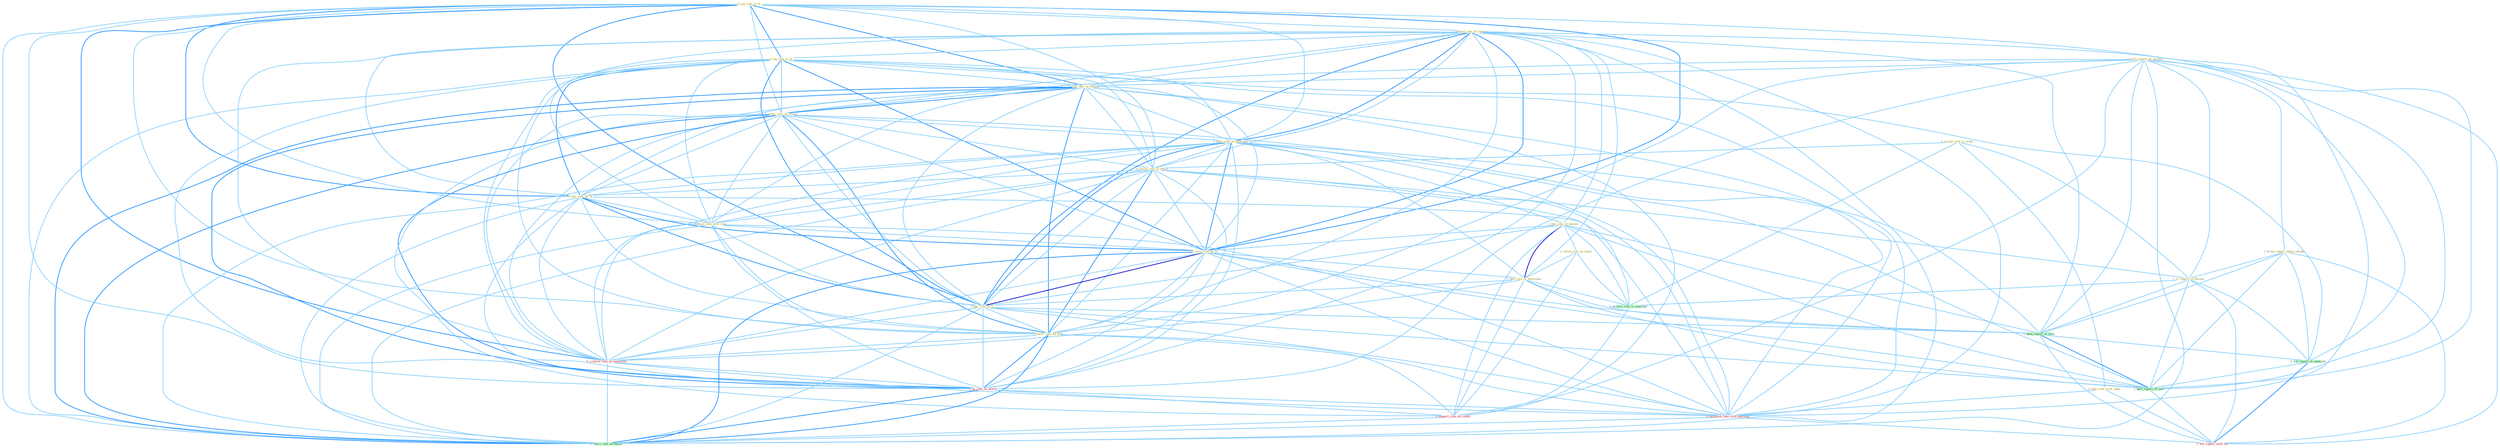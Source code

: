 Graph G{ 
    node
    [shape=polygon,style=filled,width=.5,height=.06,color="#BDFCC9",fixedsize=true,fontsize=4,
    fontcolor="#2f4f4f"];
    {node
    [color="#ffffe0", fontcolor="#8b7d6b"] "0_set_rate_at_% " "1_expect_rate_of_return " "1_scrutin_report_on_product " "0_cut_rate_to_% " "1_set_rate_on_refund " "1_reduc_rate_on_incom " "0_accept_risk_in_order " "1_have_rate_of_othernum " "0_lower_rate_in_effort " "0_rais_rate_by_% " "1_plai_role_of_dummi " "0_boost_rate_over_year " "1_relish_role_as_home " "0_take_risk_with_capit " "1_brush_report_about_infight " "1_carri_rate_of_% " "1_plai_role_of_entitynam " "1_pai_rate_of_% " "1_is_report_in_bureau " "1_lower_rate_on_debt "}
{node [color="#fff0f5", fontcolor="#b22222"] "0_confirm_rate_at_entitynam " "0_ha_rate_on_morn " "0_support_role_on_condit " "0_establish_rate_with_descend " "0_file_report_with_the "}
edge [color="#B0E2FF"];

	"0_set_rate_at_% " -- "1_expect_rate_of_return " [w="1", color="#87cefa" ];
	"0_set_rate_at_% " -- "0_cut_rate_to_% " [w="2", color="#1e90ff" , len=0.8];
	"0_set_rate_at_% " -- "1_set_rate_on_refund " [w="2", color="#1e90ff" , len=0.8];
	"0_set_rate_at_% " -- "1_reduc_rate_on_incom " [w="1", color="#87cefa" ];
	"0_set_rate_at_% " -- "1_have_rate_of_othernum " [w="1", color="#87cefa" ];
	"0_set_rate_at_% " -- "0_lower_rate_in_effort " [w="1", color="#87cefa" ];
	"0_set_rate_at_% " -- "0_rais_rate_by_% " [w="2", color="#1e90ff" , len=0.8];
	"0_set_rate_at_% " -- "0_boost_rate_over_year " [w="1", color="#87cefa" ];
	"0_set_rate_at_% " -- "1_carri_rate_of_% " [w="2", color="#1e90ff" , len=0.8];
	"0_set_rate_at_% " -- "1_pai_rate_of_% " [w="2", color="#1e90ff" , len=0.8];
	"0_set_rate_at_% " -- "1_lower_rate_on_debt " [w="1", color="#87cefa" ];
	"0_set_rate_at_% " -- "0_confirm_rate_at_entitynam " [w="2", color="#1e90ff" , len=0.8];
	"0_set_rate_at_% " -- "0_ha_rate_on_morn " [w="1", color="#87cefa" ];
	"0_set_rate_at_% " -- "0_establish_rate_with_descend " [w="1", color="#87cefa" ];
	"0_set_rate_at_% " -- "1_carri_rate_on_balanc " [w="1", color="#87cefa" ];
	"1_expect_rate_of_return " -- "0_cut_rate_to_% " [w="1", color="#87cefa" ];
	"1_expect_rate_of_return " -- "1_set_rate_on_refund " [w="1", color="#87cefa" ];
	"1_expect_rate_of_return " -- "1_reduc_rate_on_incom " [w="1", color="#87cefa" ];
	"1_expect_rate_of_return " -- "1_have_rate_of_othernum " [w="2", color="#1e90ff" , len=0.8];
	"1_expect_rate_of_return " -- "0_lower_rate_in_effort " [w="1", color="#87cefa" ];
	"1_expect_rate_of_return " -- "0_rais_rate_by_% " [w="1", color="#87cefa" ];
	"1_expect_rate_of_return " -- "1_plai_role_of_dummi " [w="1", color="#87cefa" ];
	"1_expect_rate_of_return " -- "0_boost_rate_over_year " [w="1", color="#87cefa" ];
	"1_expect_rate_of_return " -- "1_carri_rate_of_% " [w="2", color="#1e90ff" , len=0.8];
	"1_expect_rate_of_return " -- "1_plai_role_of_entitynam " [w="1", color="#87cefa" ];
	"1_expect_rate_of_return " -- "1_pai_rate_of_% " [w="2", color="#1e90ff" , len=0.8];
	"1_expect_rate_of_return " -- "1_lower_rate_on_debt " [w="1", color="#87cefa" ];
	"1_expect_rate_of_return " -- "0_confirm_rate_at_entitynam " [w="1", color="#87cefa" ];
	"1_expect_rate_of_return " -- "1_been_report_of_firm " [w="1", color="#87cefa" ];
	"1_expect_rate_of_return " -- "0_ha_rate_on_morn " [w="1", color="#87cefa" ];
	"1_expect_rate_of_return " -- "1_hurt_report_of_earn " [w="1", color="#87cefa" ];
	"1_expect_rate_of_return " -- "0_establish_rate_with_descend " [w="1", color="#87cefa" ];
	"1_expect_rate_of_return " -- "1_carri_rate_on_balanc " [w="1", color="#87cefa" ];
	"1_scrutin_report_on_product " -- "1_set_rate_on_refund " [w="1", color="#87cefa" ];
	"1_scrutin_report_on_product " -- "1_reduc_rate_on_incom " [w="1", color="#87cefa" ];
	"1_scrutin_report_on_product " -- "1_brush_report_about_infight " [w="1", color="#87cefa" ];
	"1_scrutin_report_on_product " -- "1_is_report_in_bureau " [w="1", color="#87cefa" ];
	"1_scrutin_report_on_product " -- "1_lower_rate_on_debt " [w="1", color="#87cefa" ];
	"1_scrutin_report_on_product " -- "1_been_report_of_firm " [w="1", color="#87cefa" ];
	"1_scrutin_report_on_product " -- "1_file_report_to_network " [w="1", color="#87cefa" ];
	"1_scrutin_report_on_product " -- "0_ha_rate_on_morn " [w="1", color="#87cefa" ];
	"1_scrutin_report_on_product " -- "1_hurt_report_of_earn " [w="1", color="#87cefa" ];
	"1_scrutin_report_on_product " -- "0_support_role_on_condit " [w="1", color="#87cefa" ];
	"1_scrutin_report_on_product " -- "1_carri_rate_on_balanc " [w="1", color="#87cefa" ];
	"1_scrutin_report_on_product " -- "0_file_report_with_the " [w="1", color="#87cefa" ];
	"0_cut_rate_to_% " -- "1_set_rate_on_refund " [w="1", color="#87cefa" ];
	"0_cut_rate_to_% " -- "1_reduc_rate_on_incom " [w="1", color="#87cefa" ];
	"0_cut_rate_to_% " -- "1_have_rate_of_othernum " [w="1", color="#87cefa" ];
	"0_cut_rate_to_% " -- "0_lower_rate_in_effort " [w="1", color="#87cefa" ];
	"0_cut_rate_to_% " -- "0_rais_rate_by_% " [w="2", color="#1e90ff" , len=0.8];
	"0_cut_rate_to_% " -- "0_boost_rate_over_year " [w="1", color="#87cefa" ];
	"0_cut_rate_to_% " -- "1_carri_rate_of_% " [w="2", color="#1e90ff" , len=0.8];
	"0_cut_rate_to_% " -- "1_pai_rate_of_% " [w="2", color="#1e90ff" , len=0.8];
	"0_cut_rate_to_% " -- "1_lower_rate_on_debt " [w="1", color="#87cefa" ];
	"0_cut_rate_to_% " -- "0_confirm_rate_at_entitynam " [w="1", color="#87cefa" ];
	"0_cut_rate_to_% " -- "1_file_report_to_network " [w="1", color="#87cefa" ];
	"0_cut_rate_to_% " -- "0_ha_rate_on_morn " [w="1", color="#87cefa" ];
	"0_cut_rate_to_% " -- "0_establish_rate_with_descend " [w="1", color="#87cefa" ];
	"0_cut_rate_to_% " -- "1_carri_rate_on_balanc " [w="1", color="#87cefa" ];
	"1_set_rate_on_refund " -- "1_reduc_rate_on_incom " [w="2", color="#1e90ff" , len=0.8];
	"1_set_rate_on_refund " -- "1_have_rate_of_othernum " [w="1", color="#87cefa" ];
	"1_set_rate_on_refund " -- "0_lower_rate_in_effort " [w="1", color="#87cefa" ];
	"1_set_rate_on_refund " -- "0_rais_rate_by_% " [w="1", color="#87cefa" ];
	"1_set_rate_on_refund " -- "0_boost_rate_over_year " [w="1", color="#87cefa" ];
	"1_set_rate_on_refund " -- "1_carri_rate_of_% " [w="1", color="#87cefa" ];
	"1_set_rate_on_refund " -- "1_pai_rate_of_% " [w="1", color="#87cefa" ];
	"1_set_rate_on_refund " -- "1_lower_rate_on_debt " [w="2", color="#1e90ff" , len=0.8];
	"1_set_rate_on_refund " -- "0_confirm_rate_at_entitynam " [w="1", color="#87cefa" ];
	"1_set_rate_on_refund " -- "0_ha_rate_on_morn " [w="2", color="#1e90ff" , len=0.8];
	"1_set_rate_on_refund " -- "0_support_role_on_condit " [w="1", color="#87cefa" ];
	"1_set_rate_on_refund " -- "0_establish_rate_with_descend " [w="1", color="#87cefa" ];
	"1_set_rate_on_refund " -- "1_carri_rate_on_balanc " [w="2", color="#1e90ff" , len=0.8];
	"1_reduc_rate_on_incom " -- "1_have_rate_of_othernum " [w="1", color="#87cefa" ];
	"1_reduc_rate_on_incom " -- "0_lower_rate_in_effort " [w="1", color="#87cefa" ];
	"1_reduc_rate_on_incom " -- "0_rais_rate_by_% " [w="1", color="#87cefa" ];
	"1_reduc_rate_on_incom " -- "0_boost_rate_over_year " [w="1", color="#87cefa" ];
	"1_reduc_rate_on_incom " -- "1_carri_rate_of_% " [w="1", color="#87cefa" ];
	"1_reduc_rate_on_incom " -- "1_pai_rate_of_% " [w="1", color="#87cefa" ];
	"1_reduc_rate_on_incom " -- "1_lower_rate_on_debt " [w="2", color="#1e90ff" , len=0.8];
	"1_reduc_rate_on_incom " -- "0_confirm_rate_at_entitynam " [w="1", color="#87cefa" ];
	"1_reduc_rate_on_incom " -- "0_ha_rate_on_morn " [w="2", color="#1e90ff" , len=0.8];
	"1_reduc_rate_on_incom " -- "0_support_role_on_condit " [w="1", color="#87cefa" ];
	"1_reduc_rate_on_incom " -- "0_establish_rate_with_descend " [w="1", color="#87cefa" ];
	"1_reduc_rate_on_incom " -- "1_carri_rate_on_balanc " [w="2", color="#1e90ff" , len=0.8];
	"0_accept_risk_in_order " -- "0_lower_rate_in_effort " [w="1", color="#87cefa" ];
	"0_accept_risk_in_order " -- "0_take_risk_with_capit " [w="1", color="#87cefa" ];
	"0_accept_risk_in_order " -- "1_is_report_in_bureau " [w="1", color="#87cefa" ];
	"0_accept_risk_in_order " -- "1_portrai_role_in_yearnum " [w="1", color="#87cefa" ];
	"1_have_rate_of_othernum " -- "0_lower_rate_in_effort " [w="1", color="#87cefa" ];
	"1_have_rate_of_othernum " -- "0_rais_rate_by_% " [w="1", color="#87cefa" ];
	"1_have_rate_of_othernum " -- "1_plai_role_of_dummi " [w="1", color="#87cefa" ];
	"1_have_rate_of_othernum " -- "0_boost_rate_over_year " [w="1", color="#87cefa" ];
	"1_have_rate_of_othernum " -- "1_carri_rate_of_% " [w="2", color="#1e90ff" , len=0.8];
	"1_have_rate_of_othernum " -- "1_plai_role_of_entitynam " [w="1", color="#87cefa" ];
	"1_have_rate_of_othernum " -- "1_pai_rate_of_% " [w="2", color="#1e90ff" , len=0.8];
	"1_have_rate_of_othernum " -- "1_lower_rate_on_debt " [w="1", color="#87cefa" ];
	"1_have_rate_of_othernum " -- "0_confirm_rate_at_entitynam " [w="1", color="#87cefa" ];
	"1_have_rate_of_othernum " -- "1_been_report_of_firm " [w="1", color="#87cefa" ];
	"1_have_rate_of_othernum " -- "0_ha_rate_on_morn " [w="1", color="#87cefa" ];
	"1_have_rate_of_othernum " -- "1_hurt_report_of_earn " [w="1", color="#87cefa" ];
	"1_have_rate_of_othernum " -- "0_establish_rate_with_descend " [w="1", color="#87cefa" ];
	"1_have_rate_of_othernum " -- "1_carri_rate_on_balanc " [w="1", color="#87cefa" ];
	"0_lower_rate_in_effort " -- "0_rais_rate_by_% " [w="1", color="#87cefa" ];
	"0_lower_rate_in_effort " -- "0_boost_rate_over_year " [w="1", color="#87cefa" ];
	"0_lower_rate_in_effort " -- "1_carri_rate_of_% " [w="1", color="#87cefa" ];
	"0_lower_rate_in_effort " -- "1_pai_rate_of_% " [w="1", color="#87cefa" ];
	"0_lower_rate_in_effort " -- "1_is_report_in_bureau " [w="1", color="#87cefa" ];
	"0_lower_rate_in_effort " -- "1_lower_rate_on_debt " [w="2", color="#1e90ff" , len=0.8];
	"0_lower_rate_in_effort " -- "0_confirm_rate_at_entitynam " [w="1", color="#87cefa" ];
	"0_lower_rate_in_effort " -- "1_portrai_role_in_yearnum " [w="1", color="#87cefa" ];
	"0_lower_rate_in_effort " -- "0_ha_rate_on_morn " [w="1", color="#87cefa" ];
	"0_lower_rate_in_effort " -- "0_establish_rate_with_descend " [w="1", color="#87cefa" ];
	"0_lower_rate_in_effort " -- "1_carri_rate_on_balanc " [w="1", color="#87cefa" ];
	"0_rais_rate_by_% " -- "0_boost_rate_over_year " [w="1", color="#87cefa" ];
	"0_rais_rate_by_% " -- "1_carri_rate_of_% " [w="2", color="#1e90ff" , len=0.8];
	"0_rais_rate_by_% " -- "1_pai_rate_of_% " [w="2", color="#1e90ff" , len=0.8];
	"0_rais_rate_by_% " -- "1_lower_rate_on_debt " [w="1", color="#87cefa" ];
	"0_rais_rate_by_% " -- "0_confirm_rate_at_entitynam " [w="1", color="#87cefa" ];
	"0_rais_rate_by_% " -- "0_ha_rate_on_morn " [w="1", color="#87cefa" ];
	"0_rais_rate_by_% " -- "0_establish_rate_with_descend " [w="1", color="#87cefa" ];
	"0_rais_rate_by_% " -- "1_carri_rate_on_balanc " [w="1", color="#87cefa" ];
	"1_plai_role_of_dummi " -- "1_relish_role_as_home " [w="1", color="#87cefa" ];
	"1_plai_role_of_dummi " -- "1_carri_rate_of_% " [w="1", color="#87cefa" ];
	"1_plai_role_of_dummi " -- "1_plai_role_of_entitynam " [w="3", color="#0000cd" , len=0.6];
	"1_plai_role_of_dummi " -- "1_pai_rate_of_% " [w="1", color="#87cefa" ];
	"1_plai_role_of_dummi " -- "1_been_report_of_firm " [w="1", color="#87cefa" ];
	"1_plai_role_of_dummi " -- "1_portrai_role_in_yearnum " [w="1", color="#87cefa" ];
	"1_plai_role_of_dummi " -- "1_hurt_report_of_earn " [w="1", color="#87cefa" ];
	"1_plai_role_of_dummi " -- "0_support_role_on_condit " [w="1", color="#87cefa" ];
	"0_boost_rate_over_year " -- "1_carri_rate_of_% " [w="1", color="#87cefa" ];
	"0_boost_rate_over_year " -- "1_pai_rate_of_% " [w="1", color="#87cefa" ];
	"0_boost_rate_over_year " -- "1_lower_rate_on_debt " [w="1", color="#87cefa" ];
	"0_boost_rate_over_year " -- "0_confirm_rate_at_entitynam " [w="1", color="#87cefa" ];
	"0_boost_rate_over_year " -- "0_ha_rate_on_morn " [w="1", color="#87cefa" ];
	"0_boost_rate_over_year " -- "0_establish_rate_with_descend " [w="1", color="#87cefa" ];
	"0_boost_rate_over_year " -- "1_carri_rate_on_balanc " [w="1", color="#87cefa" ];
	"1_relish_role_as_home " -- "1_plai_role_of_entitynam " [w="1", color="#87cefa" ];
	"1_relish_role_as_home " -- "1_portrai_role_in_yearnum " [w="1", color="#87cefa" ];
	"1_relish_role_as_home " -- "0_support_role_on_condit " [w="1", color="#87cefa" ];
	"0_take_risk_with_capit " -- "0_establish_rate_with_descend " [w="1", color="#87cefa" ];
	"0_take_risk_with_capit " -- "0_file_report_with_the " [w="1", color="#87cefa" ];
	"1_brush_report_about_infight " -- "1_is_report_in_bureau " [w="1", color="#87cefa" ];
	"1_brush_report_about_infight " -- "1_been_report_of_firm " [w="1", color="#87cefa" ];
	"1_brush_report_about_infight " -- "1_file_report_to_network " [w="1", color="#87cefa" ];
	"1_brush_report_about_infight " -- "1_hurt_report_of_earn " [w="1", color="#87cefa" ];
	"1_brush_report_about_infight " -- "0_file_report_with_the " [w="1", color="#87cefa" ];
	"1_carri_rate_of_% " -- "1_plai_role_of_entitynam " [w="1", color="#87cefa" ];
	"1_carri_rate_of_% " -- "1_pai_rate_of_% " [w="3", color="#0000cd" , len=0.6];
	"1_carri_rate_of_% " -- "1_lower_rate_on_debt " [w="1", color="#87cefa" ];
	"1_carri_rate_of_% " -- "0_confirm_rate_at_entitynam " [w="1", color="#87cefa" ];
	"1_carri_rate_of_% " -- "1_been_report_of_firm " [w="1", color="#87cefa" ];
	"1_carri_rate_of_% " -- "0_ha_rate_on_morn " [w="1", color="#87cefa" ];
	"1_carri_rate_of_% " -- "1_hurt_report_of_earn " [w="1", color="#87cefa" ];
	"1_carri_rate_of_% " -- "0_establish_rate_with_descend " [w="1", color="#87cefa" ];
	"1_carri_rate_of_% " -- "1_carri_rate_on_balanc " [w="2", color="#1e90ff" , len=0.8];
	"1_plai_role_of_entitynam " -- "1_pai_rate_of_% " [w="1", color="#87cefa" ];
	"1_plai_role_of_entitynam " -- "0_confirm_rate_at_entitynam " [w="1", color="#87cefa" ];
	"1_plai_role_of_entitynam " -- "1_been_report_of_firm " [w="1", color="#87cefa" ];
	"1_plai_role_of_entitynam " -- "1_portrai_role_in_yearnum " [w="1", color="#87cefa" ];
	"1_plai_role_of_entitynam " -- "1_hurt_report_of_earn " [w="1", color="#87cefa" ];
	"1_plai_role_of_entitynam " -- "0_support_role_on_condit " [w="1", color="#87cefa" ];
	"1_pai_rate_of_% " -- "1_lower_rate_on_debt " [w="1", color="#87cefa" ];
	"1_pai_rate_of_% " -- "0_confirm_rate_at_entitynam " [w="1", color="#87cefa" ];
	"1_pai_rate_of_% " -- "1_been_report_of_firm " [w="1", color="#87cefa" ];
	"1_pai_rate_of_% " -- "0_ha_rate_on_morn " [w="1", color="#87cefa" ];
	"1_pai_rate_of_% " -- "1_hurt_report_of_earn " [w="1", color="#87cefa" ];
	"1_pai_rate_of_% " -- "0_establish_rate_with_descend " [w="1", color="#87cefa" ];
	"1_pai_rate_of_% " -- "1_carri_rate_on_balanc " [w="1", color="#87cefa" ];
	"1_is_report_in_bureau " -- "1_been_report_of_firm " [w="1", color="#87cefa" ];
	"1_is_report_in_bureau " -- "1_file_report_to_network " [w="1", color="#87cefa" ];
	"1_is_report_in_bureau " -- "1_portrai_role_in_yearnum " [w="1", color="#87cefa" ];
	"1_is_report_in_bureau " -- "1_hurt_report_of_earn " [w="1", color="#87cefa" ];
	"1_is_report_in_bureau " -- "0_file_report_with_the " [w="1", color="#87cefa" ];
	"1_lower_rate_on_debt " -- "0_confirm_rate_at_entitynam " [w="1", color="#87cefa" ];
	"1_lower_rate_on_debt " -- "0_ha_rate_on_morn " [w="2", color="#1e90ff" , len=0.8];
	"1_lower_rate_on_debt " -- "0_support_role_on_condit " [w="1", color="#87cefa" ];
	"1_lower_rate_on_debt " -- "0_establish_rate_with_descend " [w="1", color="#87cefa" ];
	"1_lower_rate_on_debt " -- "1_carri_rate_on_balanc " [w="2", color="#1e90ff" , len=0.8];
	"0_confirm_rate_at_entitynam " -- "0_ha_rate_on_morn " [w="1", color="#87cefa" ];
	"0_confirm_rate_at_entitynam " -- "0_establish_rate_with_descend " [w="1", color="#87cefa" ];
	"0_confirm_rate_at_entitynam " -- "1_carri_rate_on_balanc " [w="1", color="#87cefa" ];
	"1_been_report_of_firm " -- "1_file_report_to_network " [w="1", color="#87cefa" ];
	"1_been_report_of_firm " -- "1_hurt_report_of_earn " [w="2", color="#1e90ff" , len=0.8];
	"1_been_report_of_firm " -- "0_file_report_with_the " [w="1", color="#87cefa" ];
	"1_file_report_to_network " -- "1_hurt_report_of_earn " [w="1", color="#87cefa" ];
	"1_file_report_to_network " -- "0_file_report_with_the " [w="2", color="#1e90ff" , len=0.8];
	"1_portrai_role_in_yearnum " -- "0_support_role_on_condit " [w="1", color="#87cefa" ];
	"0_ha_rate_on_morn " -- "0_support_role_on_condit " [w="1", color="#87cefa" ];
	"0_ha_rate_on_morn " -- "0_establish_rate_with_descend " [w="1", color="#87cefa" ];
	"0_ha_rate_on_morn " -- "1_carri_rate_on_balanc " [w="2", color="#1e90ff" , len=0.8];
	"1_hurt_report_of_earn " -- "0_file_report_with_the " [w="1", color="#87cefa" ];
	"0_support_role_on_condit " -- "1_carri_rate_on_balanc " [w="1", color="#87cefa" ];
	"0_establish_rate_with_descend " -- "1_carri_rate_on_balanc " [w="1", color="#87cefa" ];
	"0_establish_rate_with_descend " -- "0_file_report_with_the " [w="1", color="#87cefa" ];
}